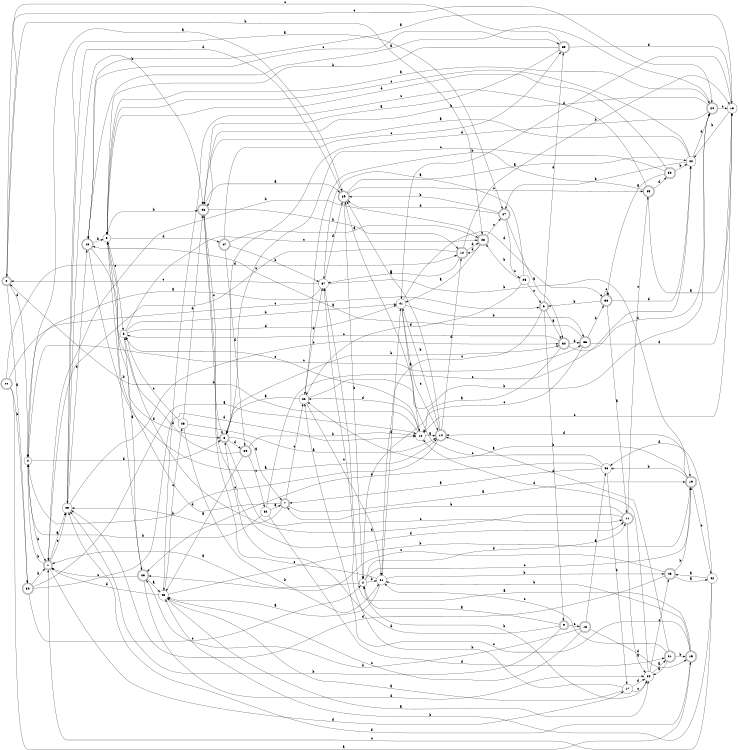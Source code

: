 digraph n41_2 {
__start0 [label="" shape="none"];

rankdir=LR;
size="8,5";

s0 [style="rounded,filled", color="black", fillcolor="white" shape="doublecircle", label="0"];
s1 [style="rounded,filled", color="black", fillcolor="white" shape="doublecircle", label="1"];
s2 [style="filled", color="black", fillcolor="white" shape="circle", label="2"];
s3 [style="filled", color="black", fillcolor="white" shape="circle", label="3"];
s4 [style="filled", color="black", fillcolor="white" shape="circle", label="4"];
s5 [style="filled", color="black", fillcolor="white" shape="circle", label="5"];
s6 [style="rounded,filled", color="black", fillcolor="white" shape="doublecircle", label="6"];
s7 [style="rounded,filled", color="black", fillcolor="white" shape="doublecircle", label="7"];
s8 [style="rounded,filled", color="black", fillcolor="white" shape="doublecircle", label="8"];
s9 [style="rounded,filled", color="black", fillcolor="white" shape="doublecircle", label="9"];
s10 [style="rounded,filled", color="black", fillcolor="white" shape="doublecircle", label="10"];
s11 [style="rounded,filled", color="black", fillcolor="white" shape="doublecircle", label="11"];
s12 [style="filled", color="black", fillcolor="white" shape="circle", label="12"];
s13 [style="filled", color="black", fillcolor="white" shape="circle", label="13"];
s14 [style="rounded,filled", color="black", fillcolor="white" shape="doublecircle", label="14"];
s15 [style="rounded,filled", color="black", fillcolor="white" shape="doublecircle", label="15"];
s16 [style="rounded,filled", color="black", fillcolor="white" shape="doublecircle", label="16"];
s17 [style="filled", color="black", fillcolor="white" shape="circle", label="17"];
s18 [style="rounded,filled", color="black", fillcolor="white" shape="doublecircle", label="18"];
s19 [style="rounded,filled", color="black", fillcolor="white" shape="doublecircle", label="19"];
s20 [style="rounded,filled", color="black", fillcolor="white" shape="doublecircle", label="20"];
s21 [style="filled", color="black", fillcolor="white" shape="circle", label="21"];
s22 [style="filled", color="black", fillcolor="white" shape="circle", label="22"];
s23 [style="rounded,filled", color="black", fillcolor="white" shape="doublecircle", label="23"];
s24 [style="filled", color="black", fillcolor="white" shape="circle", label="24"];
s25 [style="filled", color="black", fillcolor="white" shape="circle", label="25"];
s26 [style="filled", color="black", fillcolor="white" shape="circle", label="26"];
s27 [style="rounded,filled", color="black", fillcolor="white" shape="doublecircle", label="27"];
s28 [style="rounded,filled", color="black", fillcolor="white" shape="doublecircle", label="28"];
s29 [style="rounded,filled", color="black", fillcolor="white" shape="doublecircle", label="29"];
s30 [style="rounded,filled", color="black", fillcolor="white" shape="doublecircle", label="30"];
s31 [style="rounded,filled", color="black", fillcolor="white" shape="doublecircle", label="31"];
s32 [style="filled", color="black", fillcolor="white" shape="circle", label="32"];
s33 [style="rounded,filled", color="black", fillcolor="white" shape="doublecircle", label="33"];
s34 [style="rounded,filled", color="black", fillcolor="white" shape="doublecircle", label="34"];
s35 [style="rounded,filled", color="black", fillcolor="white" shape="doublecircle", label="35"];
s36 [style="rounded,filled", color="black", fillcolor="white" shape="doublecircle", label="36"];
s37 [style="filled", color="black", fillcolor="white" shape="circle", label="37"];
s38 [style="rounded,filled", color="black", fillcolor="white" shape="doublecircle", label="38"];
s39 [style="rounded,filled", color="black", fillcolor="white" shape="doublecircle", label="39"];
s40 [style="filled", color="black", fillcolor="white" shape="circle", label="40"];
s41 [style="filled", color="black", fillcolor="white" shape="circle", label="41"];
s42 [style="filled", color="black", fillcolor="white" shape="circle", label="42"];
s43 [style="filled", color="black", fillcolor="white" shape="circle", label="43"];
s44 [style="rounded,filled", color="black", fillcolor="white" shape="doublecircle", label="44"];
s45 [style="rounded,filled", color="black", fillcolor="white" shape="doublecircle", label="45"];
s46 [style="filled", color="black", fillcolor="white" shape="circle", label="46"];
s47 [style="rounded,filled", color="black", fillcolor="white" shape="doublecircle", label="47"];
s48 [style="rounded,filled", color="black", fillcolor="white" shape="doublecircle", label="48"];
s49 [style="filled", color="black", fillcolor="white" shape="circle", label="49"];
s50 [style="rounded,filled", color="black", fillcolor="white" shape="doublecircle", label="50"];
s0 -> s30 [label="a"];
s0 -> s28 [label="b"];
s0 -> s20 [label="c"];
s0 -> s4 [label="d"];
s1 -> s49 [label="a"];
s1 -> s4 [label="b"];
s1 -> s49 [label="c"];
s1 -> s17 [label="d"];
s2 -> s1 [label="a"];
s2 -> s21 [label="b"];
s2 -> s19 [label="c"];
s2 -> s11 [label="d"];
s3 -> s20 [label="a"];
s3 -> s48 [label="b"];
s3 -> s5 [label="c"];
s3 -> s47 [label="d"];
s4 -> s29 [label="a"];
s4 -> s1 [label="b"];
s4 -> s36 [label="c"];
s4 -> s8 [label="d"];
s5 -> s23 [label="a"];
s5 -> s41 [label="b"];
s5 -> s28 [label="c"];
s5 -> s41 [label="d"];
s6 -> s34 [label="a"];
s6 -> s9 [label="b"];
s6 -> s21 [label="c"];
s6 -> s33 [label="d"];
s7 -> s19 [label="a"];
s7 -> s49 [label="b"];
s7 -> s22 [label="c"];
s7 -> s3 [label="d"];
s8 -> s7 [label="a"];
s8 -> s34 [label="b"];
s8 -> s11 [label="c"];
s8 -> s39 [label="d"];
s9 -> s2 [label="a"];
s9 -> s49 [label="b"];
s9 -> s16 [label="c"];
s9 -> s8 [label="d"];
s10 -> s37 [label="a"];
s10 -> s13 [label="b"];
s10 -> s1 [label="c"];
s10 -> s28 [label="d"];
s11 -> s24 [label="a"];
s11 -> s7 [label="b"];
s11 -> s35 [label="c"];
s11 -> s5 [label="d"];
s12 -> s14 [label="a"];
s12 -> s0 [label="b"];
s12 -> s5 [label="c"];
s12 -> s22 [label="d"];
s13 -> s18 [label="a"];
s13 -> s40 [label="b"];
s13 -> s12 [label="c"];
s13 -> s41 [label="d"];
s14 -> s29 [label="a"];
s14 -> s41 [label="b"];
s14 -> s4 [label="c"];
s14 -> s10 [label="d"];
s15 -> s37 [label="a"];
s15 -> s21 [label="b"];
s15 -> s22 [label="c"];
s15 -> s49 [label="d"];
s16 -> s46 [label="a"];
s16 -> s23 [label="b"];
s16 -> s43 [label="c"];
s16 -> s15 [label="d"];
s17 -> s43 [label="a"];
s17 -> s37 [label="b"];
s17 -> s24 [label="c"];
s17 -> s24 [label="d"];
s18 -> s14 [label="a"];
s18 -> s3 [label="b"];
s18 -> s33 [label="c"];
s18 -> s8 [label="d"];
s19 -> s22 [label="a"];
s19 -> s46 [label="b"];
s19 -> s42 [label="c"];
s19 -> s14 [label="d"];
s20 -> s18 [label="a"];
s20 -> s48 [label="b"];
s20 -> s13 [label="c"];
s20 -> s8 [label="d"];
s21 -> s43 [label="a"];
s21 -> s45 [label="b"];
s21 -> s48 [label="c"];
s21 -> s41 [label="d"];
s22 -> s8 [label="a"];
s22 -> s20 [label="b"];
s22 -> s21 [label="c"];
s22 -> s37 [label="d"];
s23 -> s43 [label="a"];
s23 -> s3 [label="b"];
s23 -> s1 [label="c"];
s23 -> s24 [label="d"];
s24 -> s31 [label="a"];
s24 -> s2 [label="b"];
s24 -> s45 [label="c"];
s24 -> s12 [label="d"];
s25 -> s37 [label="a"];
s25 -> s28 [label="b"];
s25 -> s6 [label="c"];
s25 -> s22 [label="d"];
s26 -> s14 [label="a"];
s26 -> s21 [label="b"];
s26 -> s5 [label="c"];
s26 -> s48 [label="d"];
s27 -> s34 [label="a"];
s27 -> s29 [label="b"];
s27 -> s25 [label="c"];
s27 -> s29 [label="d"];
s28 -> s41 [label="a"];
s28 -> s1 [label="b"];
s28 -> s27 [label="c"];
s28 -> s10 [label="d"];
s29 -> s40 [label="a"];
s29 -> s2 [label="b"];
s29 -> s35 [label="c"];
s29 -> s49 [label="d"];
s30 -> s12 [label="a"];
s30 -> s1 [label="b"];
s30 -> s2 [label="c"];
s30 -> s12 [label="d"];
s31 -> s24 [label="a"];
s31 -> s15 [label="b"];
s31 -> s21 [label="c"];
s31 -> s14 [label="d"];
s32 -> s7 [label="a"];
s32 -> s4 [label="b"];
s32 -> s40 [label="c"];
s32 -> s31 [label="d"];
s33 -> s48 [label="a"];
s33 -> s3 [label="b"];
s33 -> s0 [label="c"];
s33 -> s13 [label="d"];
s34 -> s2 [label="a"];
s34 -> s20 [label="b"];
s34 -> s5 [label="c"];
s34 -> s36 [label="d"];
s35 -> s13 [label="a"];
s35 -> s22 [label="b"];
s35 -> s43 [label="c"];
s35 -> s50 [label="d"];
s36 -> s18 [label="a"];
s36 -> s38 [label="b"];
s36 -> s12 [label="c"];
s36 -> s13 [label="d"];
s37 -> s4 [label="a"];
s37 -> s19 [label="b"];
s37 -> s0 [label="c"];
s37 -> s29 [label="d"];
s38 -> s11 [label="a"];
s38 -> s6 [label="b"];
s38 -> s38 [label="c"];
s38 -> s40 [label="d"];
s39 -> s43 [label="a"];
s39 -> s12 [label="b"];
s39 -> s32 [label="c"];
s39 -> s3 [label="d"];
s40 -> s48 [label="a"];
s40 -> s27 [label="b"];
s40 -> s3 [label="c"];
s40 -> s20 [label="d"];
s41 -> s12 [label="a"];
s41 -> s36 [label="b"];
s41 -> s14 [label="c"];
s41 -> s38 [label="d"];
s42 -> s45 [label="a"];
s42 -> s43 [label="b"];
s42 -> s1 [label="c"];
s42 -> s46 [label="d"];
s43 -> s24 [label="a"];
s43 -> s19 [label="b"];
s43 -> s26 [label="c"];
s43 -> s1 [label="d"];
s44 -> s15 [label="a"];
s44 -> s30 [label="b"];
s44 -> s6 [label="c"];
s44 -> s10 [label="d"];
s45 -> s42 [label="a"];
s45 -> s19 [label="b"];
s45 -> s23 [label="c"];
s45 -> s49 [label="d"];
s46 -> s7 [label="a"];
s46 -> s17 [label="b"];
s46 -> s29 [label="c"];
s46 -> s23 [label="d"];
s47 -> s28 [label="a"];
s47 -> s37 [label="b"];
s47 -> s33 [label="c"];
s47 -> s39 [label="d"];
s48 -> s29 [label="a"];
s48 -> s10 [label="b"];
s48 -> s8 [label="c"];
s48 -> s11 [label="d"];
s49 -> s27 [label="a"];
s49 -> s48 [label="b"];
s49 -> s34 [label="c"];
s49 -> s18 [label="d"];
s50 -> s38 [label="a"];
s50 -> s40 [label="b"];
s50 -> s8 [label="c"];
s50 -> s3 [label="d"];

}